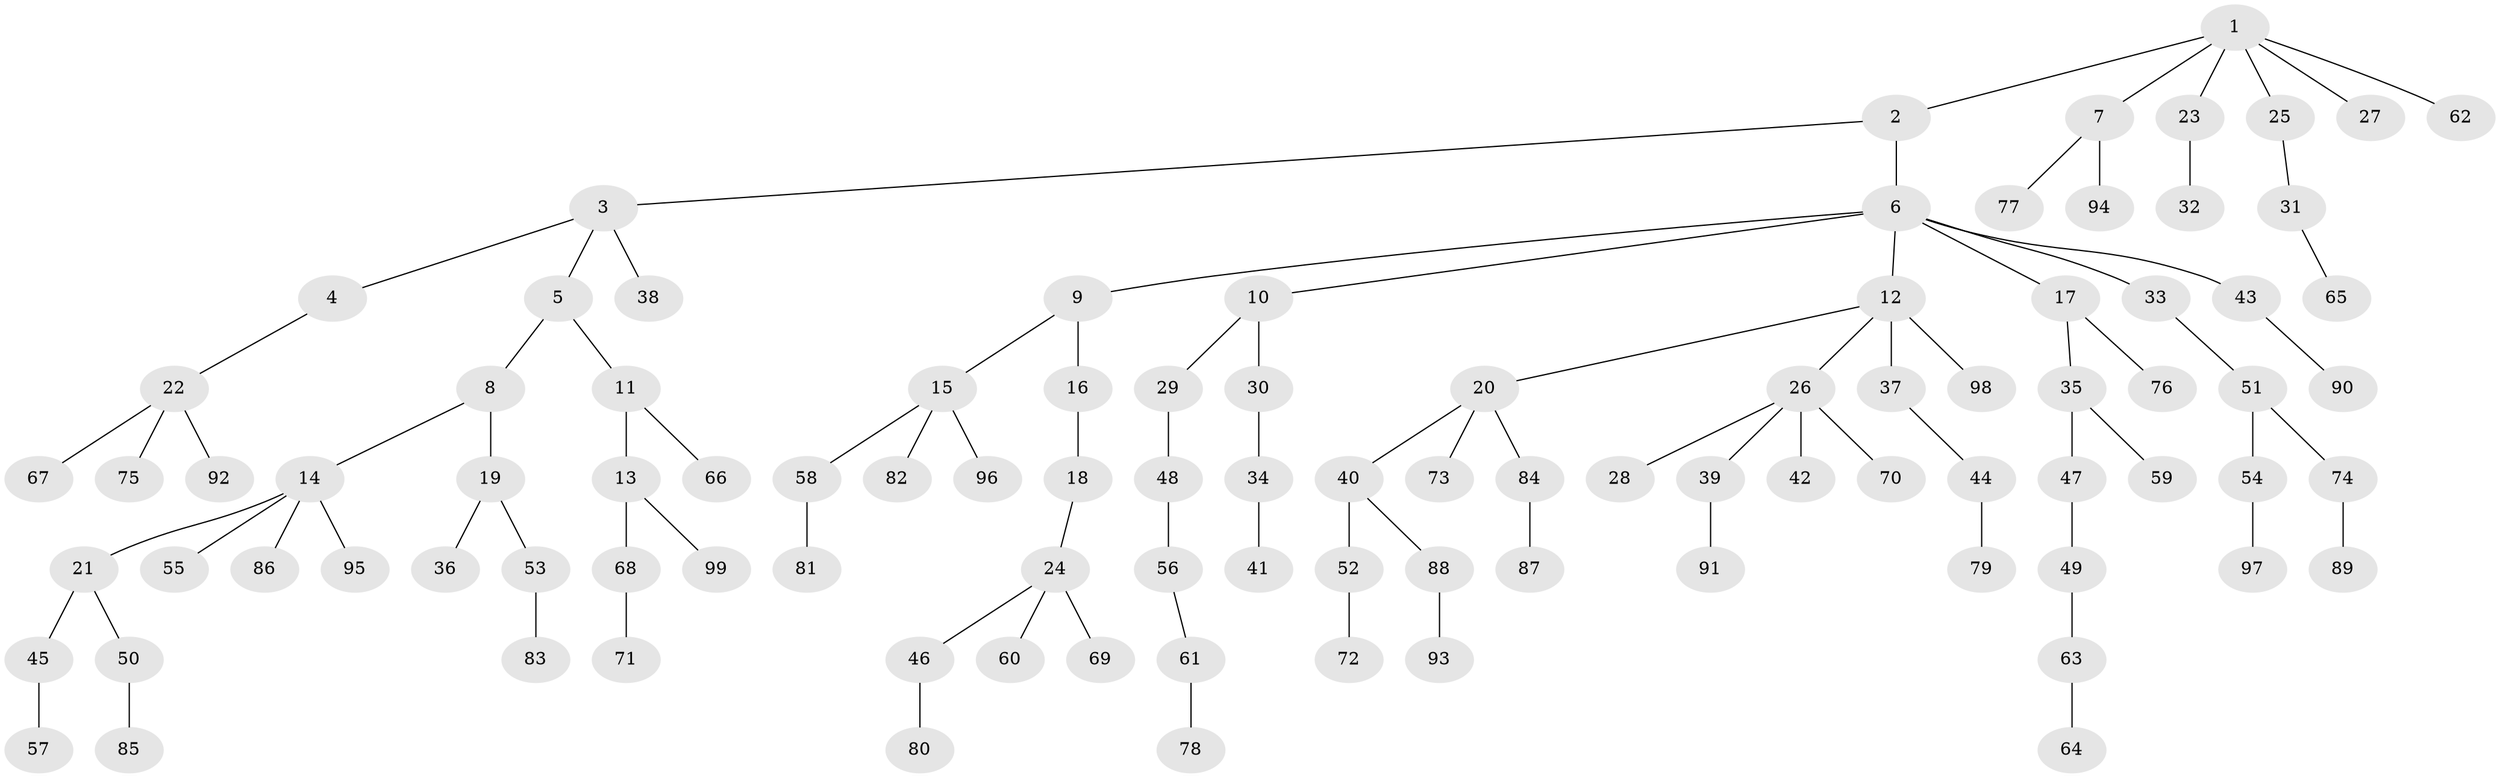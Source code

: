 // Generated by graph-tools (version 1.1) at 2025/11/02/27/25 16:11:25]
// undirected, 99 vertices, 98 edges
graph export_dot {
graph [start="1"]
  node [color=gray90,style=filled];
  1;
  2;
  3;
  4;
  5;
  6;
  7;
  8;
  9;
  10;
  11;
  12;
  13;
  14;
  15;
  16;
  17;
  18;
  19;
  20;
  21;
  22;
  23;
  24;
  25;
  26;
  27;
  28;
  29;
  30;
  31;
  32;
  33;
  34;
  35;
  36;
  37;
  38;
  39;
  40;
  41;
  42;
  43;
  44;
  45;
  46;
  47;
  48;
  49;
  50;
  51;
  52;
  53;
  54;
  55;
  56;
  57;
  58;
  59;
  60;
  61;
  62;
  63;
  64;
  65;
  66;
  67;
  68;
  69;
  70;
  71;
  72;
  73;
  74;
  75;
  76;
  77;
  78;
  79;
  80;
  81;
  82;
  83;
  84;
  85;
  86;
  87;
  88;
  89;
  90;
  91;
  92;
  93;
  94;
  95;
  96;
  97;
  98;
  99;
  1 -- 2;
  1 -- 7;
  1 -- 23;
  1 -- 25;
  1 -- 27;
  1 -- 62;
  2 -- 3;
  2 -- 6;
  3 -- 4;
  3 -- 5;
  3 -- 38;
  4 -- 22;
  5 -- 8;
  5 -- 11;
  6 -- 9;
  6 -- 10;
  6 -- 12;
  6 -- 17;
  6 -- 33;
  6 -- 43;
  7 -- 77;
  7 -- 94;
  8 -- 14;
  8 -- 19;
  9 -- 15;
  9 -- 16;
  10 -- 29;
  10 -- 30;
  11 -- 13;
  11 -- 66;
  12 -- 20;
  12 -- 26;
  12 -- 37;
  12 -- 98;
  13 -- 68;
  13 -- 99;
  14 -- 21;
  14 -- 55;
  14 -- 86;
  14 -- 95;
  15 -- 58;
  15 -- 82;
  15 -- 96;
  16 -- 18;
  17 -- 35;
  17 -- 76;
  18 -- 24;
  19 -- 36;
  19 -- 53;
  20 -- 40;
  20 -- 73;
  20 -- 84;
  21 -- 45;
  21 -- 50;
  22 -- 67;
  22 -- 75;
  22 -- 92;
  23 -- 32;
  24 -- 46;
  24 -- 60;
  24 -- 69;
  25 -- 31;
  26 -- 28;
  26 -- 39;
  26 -- 42;
  26 -- 70;
  29 -- 48;
  30 -- 34;
  31 -- 65;
  33 -- 51;
  34 -- 41;
  35 -- 47;
  35 -- 59;
  37 -- 44;
  39 -- 91;
  40 -- 52;
  40 -- 88;
  43 -- 90;
  44 -- 79;
  45 -- 57;
  46 -- 80;
  47 -- 49;
  48 -- 56;
  49 -- 63;
  50 -- 85;
  51 -- 54;
  51 -- 74;
  52 -- 72;
  53 -- 83;
  54 -- 97;
  56 -- 61;
  58 -- 81;
  61 -- 78;
  63 -- 64;
  68 -- 71;
  74 -- 89;
  84 -- 87;
  88 -- 93;
}
